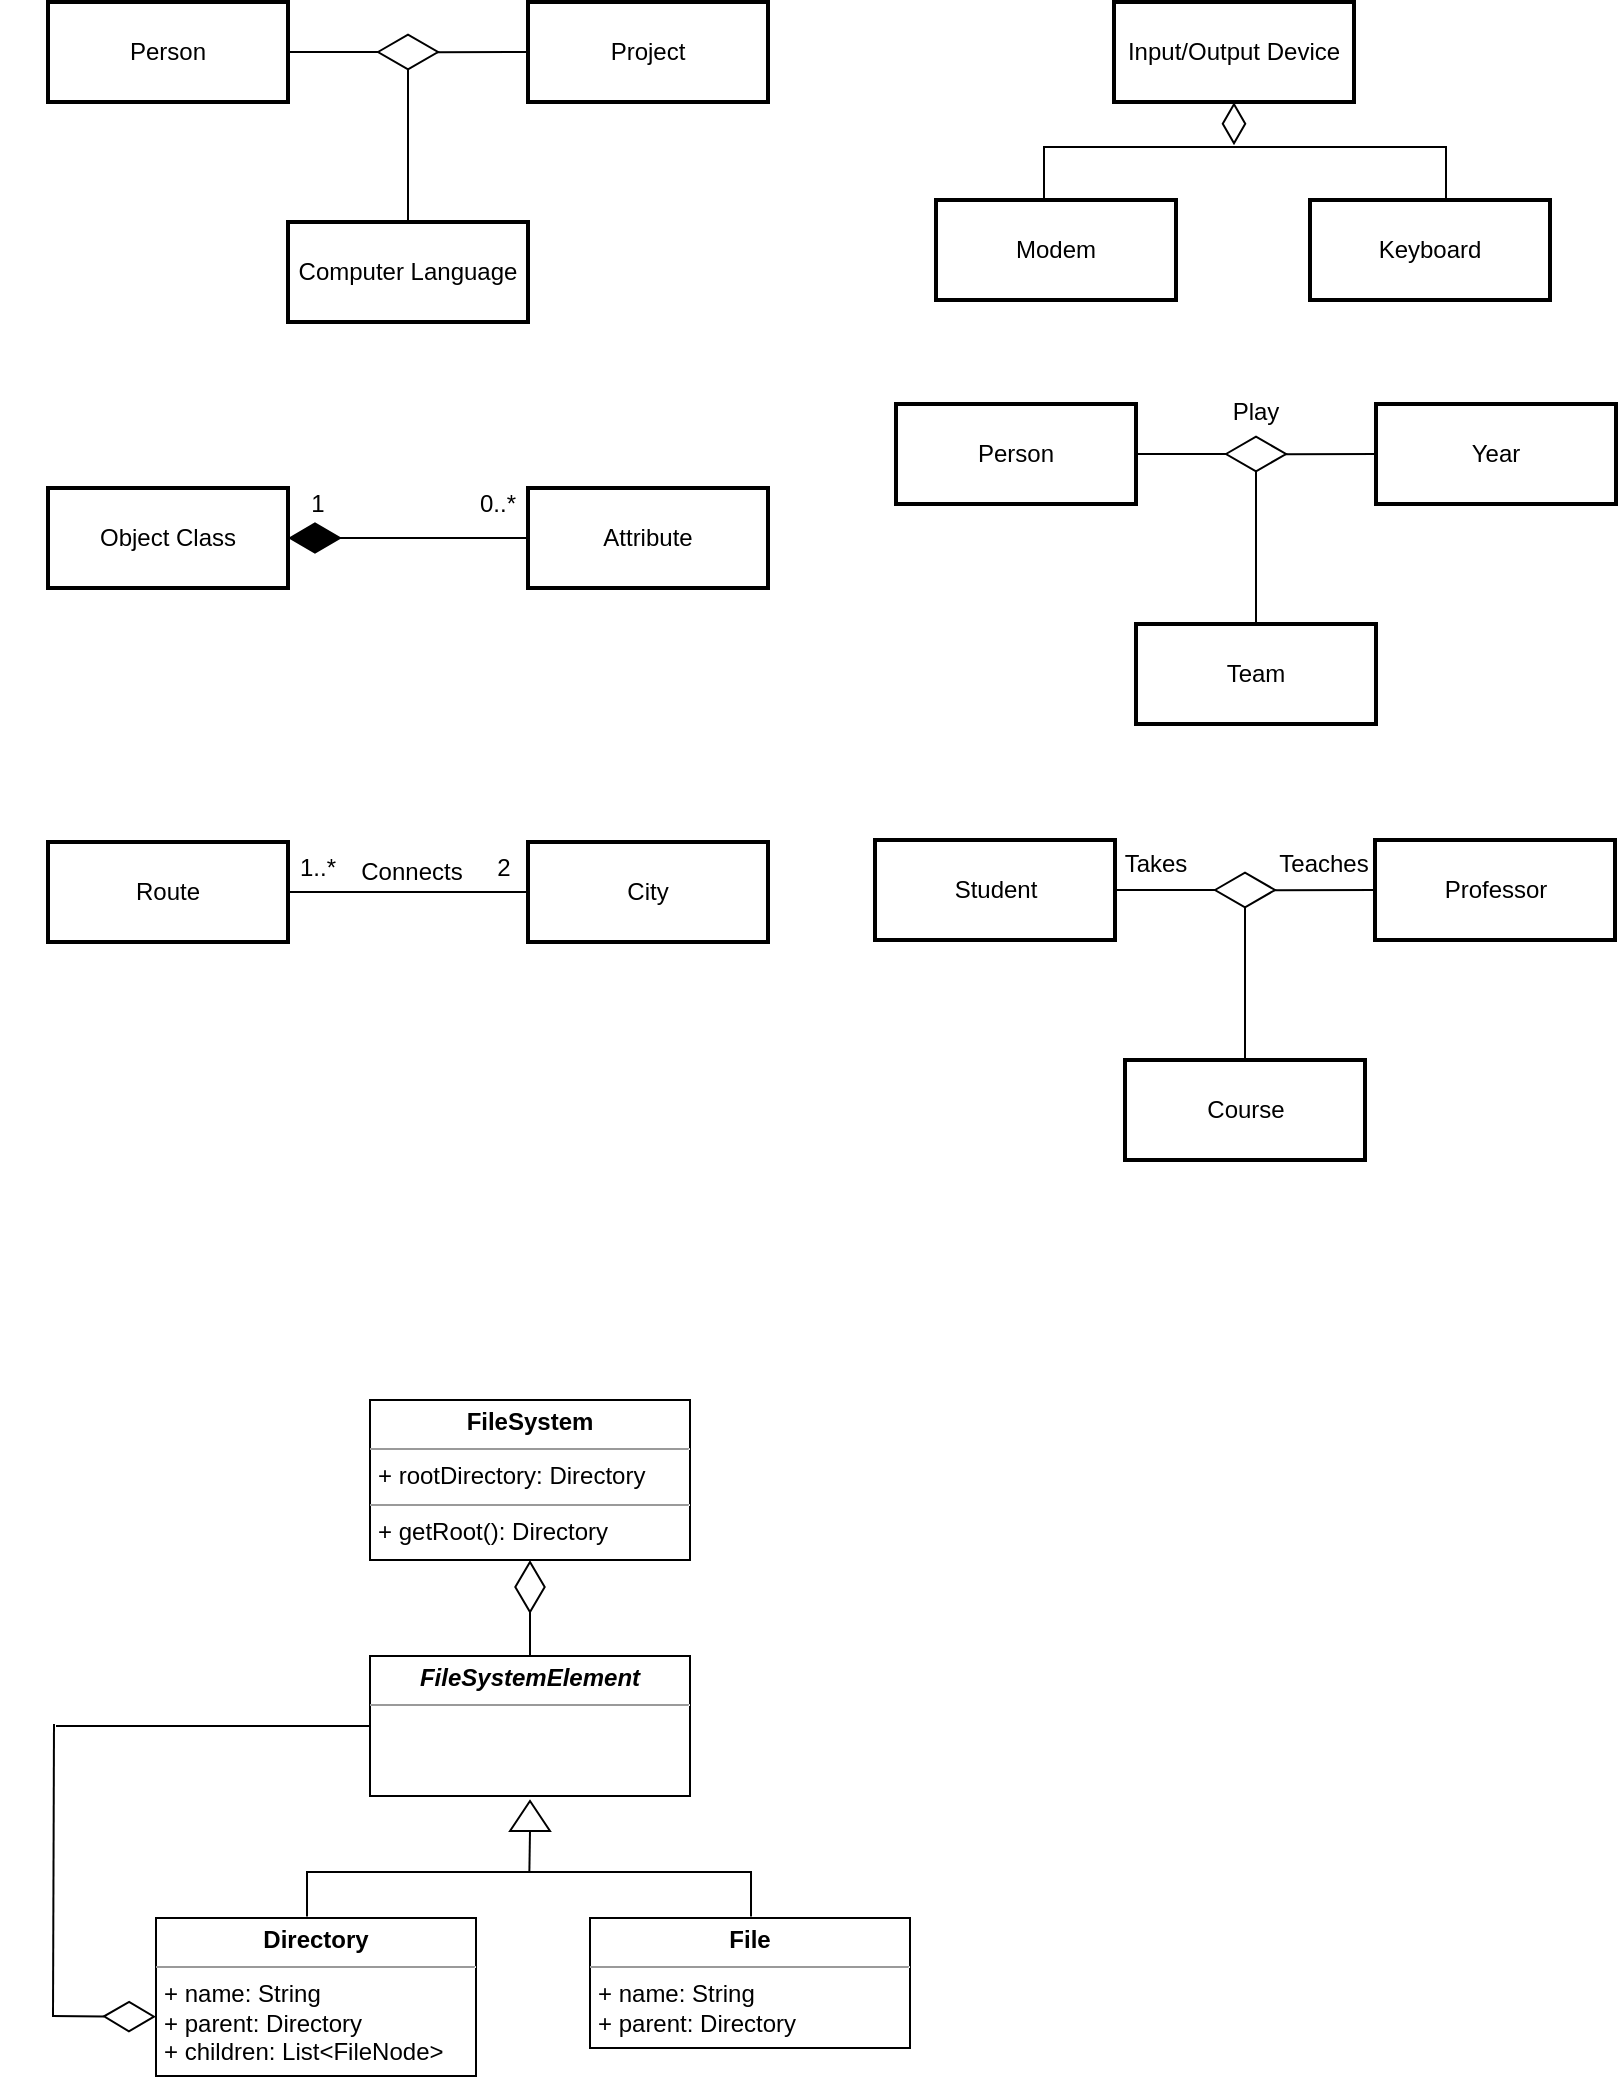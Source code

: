 <mxfile version="21.1.2" type="github">
  <diagram name="Page-1" id="EoTJbLXpDszvz9lnf5T_">
    <mxGraphModel dx="1900" dy="602" grid="0" gridSize="10" guides="1" tooltips="1" connect="1" arrows="1" fold="1" page="1" pageScale="1" pageWidth="850" pageHeight="1100" math="0" shadow="0">
      <root>
        <mxCell id="0" />
        <mxCell id="1" parent="0" />
        <mxCell id="SA4KDHgM7VU6tI5pNKnn-1" value="Person" style="rounded=0;whiteSpace=wrap;html=1;strokeWidth=2;" parent="1" vertex="1">
          <mxGeometry x="22" y="33" width="120" height="50" as="geometry" />
        </mxCell>
        <mxCell id="SA4KDHgM7VU6tI5pNKnn-2" value="Project" style="rounded=0;whiteSpace=wrap;html=1;strokeWidth=2;" parent="1" vertex="1">
          <mxGeometry x="262" y="33" width="120" height="50" as="geometry" />
        </mxCell>
        <mxCell id="SA4KDHgM7VU6tI5pNKnn-3" value="Computer Language" style="rounded=0;whiteSpace=wrap;html=1;strokeWidth=2;" parent="1" vertex="1">
          <mxGeometry x="142" y="143" width="120" height="50" as="geometry" />
        </mxCell>
        <mxCell id="SA4KDHgM7VU6tI5pNKnn-4" value="" style="html=1;whiteSpace=wrap;aspect=fixed;shape=isoRectangle;" parent="1" vertex="1">
          <mxGeometry x="187" y="49" width="30" height="18" as="geometry" />
        </mxCell>
        <mxCell id="SA4KDHgM7VU6tI5pNKnn-5" value="" style="endArrow=none;html=1;rounded=0;exitX=0.5;exitY=0;exitDx=0;exitDy=0;" parent="1" source="SA4KDHgM7VU6tI5pNKnn-3" edge="1">
          <mxGeometry width="50" height="50" relative="1" as="geometry">
            <mxPoint x="152" y="117" as="sourcePoint" />
            <mxPoint x="202" y="67" as="targetPoint" />
          </mxGeometry>
        </mxCell>
        <mxCell id="SA4KDHgM7VU6tI5pNKnn-6" value="" style="endArrow=none;html=1;rounded=0;exitX=1;exitY=0.5;exitDx=0;exitDy=0;entryX=0.033;entryY=0.5;entryDx=0;entryDy=0;entryPerimeter=0;" parent="1" source="SA4KDHgM7VU6tI5pNKnn-1" target="SA4KDHgM7VU6tI5pNKnn-4" edge="1">
          <mxGeometry width="50" height="50" relative="1" as="geometry">
            <mxPoint x="552" y="333" as="sourcePoint" />
            <mxPoint x="192" y="58" as="targetPoint" />
          </mxGeometry>
        </mxCell>
        <mxCell id="SA4KDHgM7VU6tI5pNKnn-8" value="" style="endArrow=none;html=1;rounded=0;entryX=0;entryY=0.5;entryDx=0;entryDy=0;startSize=6;exitX=0.976;exitY=0.508;exitDx=0;exitDy=0;exitPerimeter=0;" parent="1" source="SA4KDHgM7VU6tI5pNKnn-4" target="SA4KDHgM7VU6tI5pNKnn-2" edge="1">
          <mxGeometry width="50" height="50" relative="1" as="geometry">
            <mxPoint x="222" y="58" as="sourcePoint" />
            <mxPoint x="602" y="283" as="targetPoint" />
          </mxGeometry>
        </mxCell>
        <mxCell id="SA4KDHgM7VU6tI5pNKnn-9" value="Input/Output Device" style="rounded=0;whiteSpace=wrap;html=1;strokeWidth=2;" parent="1" vertex="1">
          <mxGeometry x="555" y="33" width="120" height="50" as="geometry" />
        </mxCell>
        <mxCell id="SA4KDHgM7VU6tI5pNKnn-10" value="Modem" style="rounded=0;whiteSpace=wrap;html=1;strokeWidth=2;" parent="1" vertex="1">
          <mxGeometry x="466" y="132" width="120" height="50" as="geometry" />
        </mxCell>
        <mxCell id="SA4KDHgM7VU6tI5pNKnn-11" value="Keyboard" style="rounded=0;whiteSpace=wrap;html=1;strokeWidth=2;" parent="1" vertex="1">
          <mxGeometry x="653" y="132" width="120" height="50" as="geometry" />
        </mxCell>
        <mxCell id="SA4KDHgM7VU6tI5pNKnn-14" value="" style="strokeWidth=1;html=1;shape=mxgraph.flowchart.annotation_1;align=left;pointerEvents=1;rotation=90;" parent="1" vertex="1">
          <mxGeometry x="607.75" y="17.75" width="25.5" height="201" as="geometry" />
        </mxCell>
        <mxCell id="SA4KDHgM7VU6tI5pNKnn-15" value="" style="html=1;whiteSpace=wrap;aspect=fixed;shape=isoRectangle;rotation=90;" parent="1" vertex="1">
          <mxGeometry x="605.25" y="88" width="19.5" height="11.7" as="geometry" />
        </mxCell>
        <mxCell id="SA4KDHgM7VU6tI5pNKnn-18" value="Object Class" style="rounded=0;whiteSpace=wrap;html=1;strokeWidth=2;" parent="1" vertex="1">
          <mxGeometry x="22" y="276" width="120" height="50" as="geometry" />
        </mxCell>
        <mxCell id="SA4KDHgM7VU6tI5pNKnn-19" value="Attribute" style="rounded=0;whiteSpace=wrap;html=1;strokeWidth=2;" parent="1" vertex="1">
          <mxGeometry x="262" y="276" width="120" height="50" as="geometry" />
        </mxCell>
        <mxCell id="SA4KDHgM7VU6tI5pNKnn-20" value="" style="endArrow=diamondThin;endFill=1;endSize=24;html=1;rounded=0;exitX=0;exitY=0.5;exitDx=0;exitDy=0;" parent="1" source="SA4KDHgM7VU6tI5pNKnn-19" target="SA4KDHgM7VU6tI5pNKnn-18" edge="1">
          <mxGeometry width="160" relative="1" as="geometry">
            <mxPoint x="260" y="303" as="sourcePoint" />
            <mxPoint x="547" y="314" as="targetPoint" />
          </mxGeometry>
        </mxCell>
        <mxCell id="SA4KDHgM7VU6tI5pNKnn-21" value="0..*" style="text;html=1;strokeColor=none;fillColor=none;align=center;verticalAlign=middle;whiteSpace=wrap;rounded=0;" parent="1" vertex="1">
          <mxGeometry x="217" y="269" width="60" height="30" as="geometry" />
        </mxCell>
        <mxCell id="SA4KDHgM7VU6tI5pNKnn-22" value="1" style="text;html=1;strokeColor=none;fillColor=none;align=center;verticalAlign=middle;whiteSpace=wrap;rounded=0;" parent="1" vertex="1">
          <mxGeometry x="127" y="269" width="60" height="30" as="geometry" />
        </mxCell>
        <mxCell id="SA4KDHgM7VU6tI5pNKnn-23" value="Person" style="rounded=0;whiteSpace=wrap;html=1;strokeWidth=2;" parent="1" vertex="1">
          <mxGeometry x="446" y="234" width="120" height="50" as="geometry" />
        </mxCell>
        <mxCell id="SA4KDHgM7VU6tI5pNKnn-24" value="Year" style="rounded=0;whiteSpace=wrap;html=1;strokeWidth=2;" parent="1" vertex="1">
          <mxGeometry x="686" y="234" width="120" height="50" as="geometry" />
        </mxCell>
        <mxCell id="SA4KDHgM7VU6tI5pNKnn-25" value="Team" style="rounded=0;whiteSpace=wrap;html=1;strokeWidth=2;" parent="1" vertex="1">
          <mxGeometry x="566" y="344" width="120" height="50" as="geometry" />
        </mxCell>
        <mxCell id="SA4KDHgM7VU6tI5pNKnn-26" value="" style="html=1;whiteSpace=wrap;aspect=fixed;shape=isoRectangle;" parent="1" vertex="1">
          <mxGeometry x="611" y="250" width="30" height="18" as="geometry" />
        </mxCell>
        <mxCell id="SA4KDHgM7VU6tI5pNKnn-27" value="" style="endArrow=none;html=1;rounded=0;exitX=0.5;exitY=0;exitDx=0;exitDy=0;" parent="1" source="SA4KDHgM7VU6tI5pNKnn-25" edge="1">
          <mxGeometry width="50" height="50" relative="1" as="geometry">
            <mxPoint x="576" y="318" as="sourcePoint" />
            <mxPoint x="626" y="268" as="targetPoint" />
          </mxGeometry>
        </mxCell>
        <mxCell id="SA4KDHgM7VU6tI5pNKnn-28" value="" style="endArrow=none;html=1;rounded=0;exitX=1;exitY=0.5;exitDx=0;exitDy=0;entryX=0.033;entryY=0.5;entryDx=0;entryDy=0;entryPerimeter=0;" parent="1" source="SA4KDHgM7VU6tI5pNKnn-23" target="SA4KDHgM7VU6tI5pNKnn-26" edge="1">
          <mxGeometry width="50" height="50" relative="1" as="geometry">
            <mxPoint x="976" y="534" as="sourcePoint" />
            <mxPoint x="616" y="259" as="targetPoint" />
          </mxGeometry>
        </mxCell>
        <mxCell id="SA4KDHgM7VU6tI5pNKnn-29" value="" style="endArrow=none;html=1;rounded=0;entryX=0;entryY=0.5;entryDx=0;entryDy=0;startSize=6;exitX=0.976;exitY=0.508;exitDx=0;exitDy=0;exitPerimeter=0;" parent="1" source="SA4KDHgM7VU6tI5pNKnn-26" target="SA4KDHgM7VU6tI5pNKnn-24" edge="1">
          <mxGeometry width="50" height="50" relative="1" as="geometry">
            <mxPoint x="646" y="259" as="sourcePoint" />
            <mxPoint x="1026" y="484" as="targetPoint" />
          </mxGeometry>
        </mxCell>
        <mxCell id="SA4KDHgM7VU6tI5pNKnn-30" value="Play" style="text;html=1;strokeColor=none;fillColor=none;align=center;verticalAlign=middle;whiteSpace=wrap;rounded=0;" parent="1" vertex="1">
          <mxGeometry x="596" y="223" width="60" height="30" as="geometry" />
        </mxCell>
        <mxCell id="SA4KDHgM7VU6tI5pNKnn-31" value="Route" style="rounded=0;whiteSpace=wrap;html=1;strokeWidth=2;" parent="1" vertex="1">
          <mxGeometry x="22" y="453" width="120" height="50" as="geometry" />
        </mxCell>
        <mxCell id="SA4KDHgM7VU6tI5pNKnn-32" value="" style="endArrow=none;html=1;rounded=0;entryX=0;entryY=0.5;entryDx=0;entryDy=0;startSize=6;exitX=1;exitY=0.5;exitDx=0;exitDy=0;" parent="1" source="SA4KDHgM7VU6tI5pNKnn-31" target="SA4KDHgM7VU6tI5pNKnn-33" edge="1">
          <mxGeometry width="50" height="50" relative="1" as="geometry">
            <mxPoint x="173" y="484" as="sourcePoint" />
            <mxPoint x="188" y="481" as="targetPoint" />
          </mxGeometry>
        </mxCell>
        <mxCell id="SA4KDHgM7VU6tI5pNKnn-33" value="City" style="rounded=0;whiteSpace=wrap;html=1;strokeWidth=2;" parent="1" vertex="1">
          <mxGeometry x="262" y="453" width="120" height="50" as="geometry" />
        </mxCell>
        <mxCell id="SA4KDHgM7VU6tI5pNKnn-34" value="Connects" style="text;html=1;strokeColor=none;fillColor=none;align=center;verticalAlign=middle;whiteSpace=wrap;rounded=0;" parent="1" vertex="1">
          <mxGeometry x="174" y="453" width="60" height="30" as="geometry" />
        </mxCell>
        <mxCell id="SA4KDHgM7VU6tI5pNKnn-35" value="2" style="text;html=1;strokeColor=none;fillColor=none;align=center;verticalAlign=middle;whiteSpace=wrap;rounded=0;" parent="1" vertex="1">
          <mxGeometry x="220" y="451" width="60" height="30" as="geometry" />
        </mxCell>
        <mxCell id="SA4KDHgM7VU6tI5pNKnn-36" value="1..*" style="text;html=1;strokeColor=none;fillColor=none;align=center;verticalAlign=middle;whiteSpace=wrap;rounded=0;" parent="1" vertex="1">
          <mxGeometry x="127" y="451" width="60" height="30" as="geometry" />
        </mxCell>
        <mxCell id="SA4KDHgM7VU6tI5pNKnn-38" value="Student" style="rounded=0;whiteSpace=wrap;html=1;strokeWidth=2;" parent="1" vertex="1">
          <mxGeometry x="435.5" y="452" width="120" height="50" as="geometry" />
        </mxCell>
        <mxCell id="SA4KDHgM7VU6tI5pNKnn-39" value="Professor" style="rounded=0;whiteSpace=wrap;html=1;strokeWidth=2;" parent="1" vertex="1">
          <mxGeometry x="685.5" y="452" width="120" height="50" as="geometry" />
        </mxCell>
        <mxCell id="SA4KDHgM7VU6tI5pNKnn-40" value="Course" style="rounded=0;whiteSpace=wrap;html=1;strokeWidth=2;" parent="1" vertex="1">
          <mxGeometry x="560.5" y="562" width="120" height="50" as="geometry" />
        </mxCell>
        <mxCell id="SA4KDHgM7VU6tI5pNKnn-41" value="" style="html=1;whiteSpace=wrap;aspect=fixed;shape=isoRectangle;" parent="1" vertex="1">
          <mxGeometry x="605.5" y="468" width="30" height="18" as="geometry" />
        </mxCell>
        <mxCell id="SA4KDHgM7VU6tI5pNKnn-42" value="" style="endArrow=none;html=1;rounded=0;exitX=0.5;exitY=0;exitDx=0;exitDy=0;" parent="1" source="SA4KDHgM7VU6tI5pNKnn-40" edge="1">
          <mxGeometry width="50" height="50" relative="1" as="geometry">
            <mxPoint x="570.5" y="536" as="sourcePoint" />
            <mxPoint x="620.5" y="486" as="targetPoint" />
          </mxGeometry>
        </mxCell>
        <mxCell id="SA4KDHgM7VU6tI5pNKnn-43" value="" style="endArrow=none;html=1;rounded=0;exitX=1;exitY=0.5;exitDx=0;exitDy=0;entryX=0.033;entryY=0.5;entryDx=0;entryDy=0;entryPerimeter=0;" parent="1" source="SA4KDHgM7VU6tI5pNKnn-38" target="SA4KDHgM7VU6tI5pNKnn-41" edge="1">
          <mxGeometry width="50" height="50" relative="1" as="geometry">
            <mxPoint x="970.5" y="752" as="sourcePoint" />
            <mxPoint x="610.5" y="477" as="targetPoint" />
          </mxGeometry>
        </mxCell>
        <mxCell id="SA4KDHgM7VU6tI5pNKnn-44" value="" style="endArrow=none;html=1;rounded=0;entryX=0;entryY=0.5;entryDx=0;entryDy=0;startSize=6;exitX=0.976;exitY=0.508;exitDx=0;exitDy=0;exitPerimeter=0;" parent="1" source="SA4KDHgM7VU6tI5pNKnn-41" target="SA4KDHgM7VU6tI5pNKnn-39" edge="1">
          <mxGeometry width="50" height="50" relative="1" as="geometry">
            <mxPoint x="640.5" y="477" as="sourcePoint" />
            <mxPoint x="1020.5" y="702" as="targetPoint" />
          </mxGeometry>
        </mxCell>
        <mxCell id="SA4KDHgM7VU6tI5pNKnn-45" value="Takes" style="text;html=1;strokeColor=none;fillColor=none;align=center;verticalAlign=middle;whiteSpace=wrap;rounded=0;" parent="1" vertex="1">
          <mxGeometry x="546" y="449" width="60" height="30" as="geometry" />
        </mxCell>
        <mxCell id="SA4KDHgM7VU6tI5pNKnn-46" value="Teaches" style="text;html=1;strokeColor=none;fillColor=none;align=center;verticalAlign=middle;whiteSpace=wrap;rounded=0;" parent="1" vertex="1">
          <mxGeometry x="630" y="449" width="60" height="30" as="geometry" />
        </mxCell>
        <mxCell id="SA4KDHgM7VU6tI5pNKnn-64" value="&lt;p style=&quot;margin:0px;margin-top:4px;text-align:center;&quot;&gt;&lt;b&gt;FileSystem&lt;/b&gt;&lt;/p&gt;&lt;hr size=&quot;1&quot;&gt;&lt;p style=&quot;margin:0px;margin-left:4px;&quot;&gt;+ rootDirectory: Directory&lt;/p&gt;&lt;hr size=&quot;1&quot;&gt;&lt;p style=&quot;margin:0px;margin-left:4px;&quot;&gt;+ getRoot(): Directory&lt;/p&gt;" style="verticalAlign=top;align=left;overflow=fill;fontSize=12;fontFamily=Helvetica;html=1;whiteSpace=wrap;" parent="1" vertex="1">
          <mxGeometry x="183" y="732" width="160" height="80" as="geometry" />
        </mxCell>
        <mxCell id="SA4KDHgM7VU6tI5pNKnn-65" value="" style="endArrow=diamondThin;endFill=0;endSize=24;html=1;rounded=0;entryX=0.5;entryY=1;entryDx=0;entryDy=0;" parent="1" target="SA4KDHgM7VU6tI5pNKnn-64" edge="1">
          <mxGeometry width="160" relative="1" as="geometry">
            <mxPoint x="263" y="860" as="sourcePoint" />
            <mxPoint x="565" y="823" as="targetPoint" />
          </mxGeometry>
        </mxCell>
        <mxCell id="SA4KDHgM7VU6tI5pNKnn-66" value="&lt;p style=&quot;margin:0px;margin-top:4px;text-align:center;&quot;&gt;&lt;b&gt;&lt;i&gt;FileSystemElement&lt;/i&gt;&lt;/b&gt;&lt;/p&gt;&lt;hr size=&quot;1&quot;&gt;&lt;p style=&quot;margin:0px;margin-left:4px;&quot;&gt;&lt;br&gt;&lt;/p&gt;" style="verticalAlign=top;align=left;overflow=fill;fontSize=12;fontFamily=Helvetica;html=1;whiteSpace=wrap;" parent="1" vertex="1">
          <mxGeometry x="183" y="860" width="160" height="70" as="geometry" />
        </mxCell>
        <mxCell id="SA4KDHgM7VU6tI5pNKnn-67" value="&lt;p style=&quot;margin:0px;margin-top:4px;text-align:center;&quot;&gt;&lt;b&gt;Directory&lt;/b&gt;&lt;/p&gt;&lt;hr size=&quot;1&quot;&gt;&lt;p style=&quot;margin:0px;margin-left:4px;&quot;&gt;+ name: String&lt;/p&gt;&lt;p style=&quot;margin:0px;margin-left:4px;&quot;&gt;+ parent: Directory&lt;/p&gt;&lt;p style=&quot;margin:0px;margin-left:4px;&quot;&gt;+ children: List&amp;lt;FileNode&amp;gt;&lt;/p&gt;" style="verticalAlign=top;align=left;overflow=fill;fontSize=12;fontFamily=Helvetica;html=1;whiteSpace=wrap;" parent="1" vertex="1">
          <mxGeometry x="76" y="991" width="160" height="79" as="geometry" />
        </mxCell>
        <mxCell id="SA4KDHgM7VU6tI5pNKnn-68" value="&lt;p style=&quot;margin:0px;margin-top:4px;text-align:center;&quot;&gt;&lt;b&gt;File&lt;/b&gt;&lt;/p&gt;&lt;hr size=&quot;1&quot;&gt;&lt;p style=&quot;margin:0px;margin-left:4px;&quot;&gt;+ name: String&lt;/p&gt;&lt;p style=&quot;margin:0px;margin-left:4px;&quot;&gt;+ parent: Directory&lt;/p&gt;" style="verticalAlign=top;align=left;overflow=fill;fontSize=12;fontFamily=Helvetica;html=1;whiteSpace=wrap;" parent="1" vertex="1">
          <mxGeometry x="293" y="991" width="160" height="65" as="geometry" />
        </mxCell>
        <mxCell id="SA4KDHgM7VU6tI5pNKnn-69" value="" style="endArrow=diamondThin;endFill=0;endSize=24;html=1;rounded=0;entryX=0;entryY=0.625;entryDx=0;entryDy=0;entryPerimeter=0;" parent="1" target="SA4KDHgM7VU6tI5pNKnn-67" edge="1">
          <mxGeometry width="160" relative="1" as="geometry">
            <mxPoint x="24" y="1040" as="sourcePoint" />
            <mxPoint x="565" y="822" as="targetPoint" />
          </mxGeometry>
        </mxCell>
        <mxCell id="SA4KDHgM7VU6tI5pNKnn-70" value="" style="endArrow=none;html=1;rounded=0;exitX=0.5;exitY=0;exitDx=0;exitDy=0;" parent="1" edge="1">
          <mxGeometry width="50" height="50" relative="1" as="geometry">
            <mxPoint x="24.5" y="1040" as="sourcePoint" />
            <mxPoint x="25" y="894" as="targetPoint" />
          </mxGeometry>
        </mxCell>
        <mxCell id="SA4KDHgM7VU6tI5pNKnn-71" value="" style="endArrow=none;html=1;rounded=0;entryX=0;entryY=0.5;entryDx=0;entryDy=0;startSize=6;" parent="1" target="SA4KDHgM7VU6tI5pNKnn-66" edge="1">
          <mxGeometry width="50" height="50" relative="1" as="geometry">
            <mxPoint x="26" y="895" as="sourcePoint" />
            <mxPoint x="105" y="901" as="targetPoint" />
          </mxGeometry>
        </mxCell>
        <mxCell id="SA4KDHgM7VU6tI5pNKnn-73" value="" style="strokeWidth=1;html=1;shape=mxgraph.flowchart.annotation_1;align=left;pointerEvents=1;rotation=90;" parent="1" vertex="1">
          <mxGeometry x="251.38" y="868.13" width="22.25" height="222" as="geometry" />
        </mxCell>
        <mxCell id="v_J1yRNIa4HBQAQLOgBo-1" value="" style="triangle;whiteSpace=wrap;html=1;rotation=-90;" vertex="1" parent="1">
          <mxGeometry x="255.5" y="930" width="15" height="20" as="geometry" />
        </mxCell>
        <mxCell id="v_J1yRNIa4HBQAQLOgBo-2" value="" style="endArrow=none;html=1;rounded=0;entryX=0;entryY=0.5;entryDx=0;entryDy=0;" edge="1" parent="1" source="SA4KDHgM7VU6tI5pNKnn-73" target="v_J1yRNIa4HBQAQLOgBo-1">
          <mxGeometry width="50" height="50" relative="1" as="geometry">
            <mxPoint x="386" y="939" as="sourcePoint" />
            <mxPoint x="436" y="889" as="targetPoint" />
          </mxGeometry>
        </mxCell>
      </root>
    </mxGraphModel>
  </diagram>
</mxfile>
